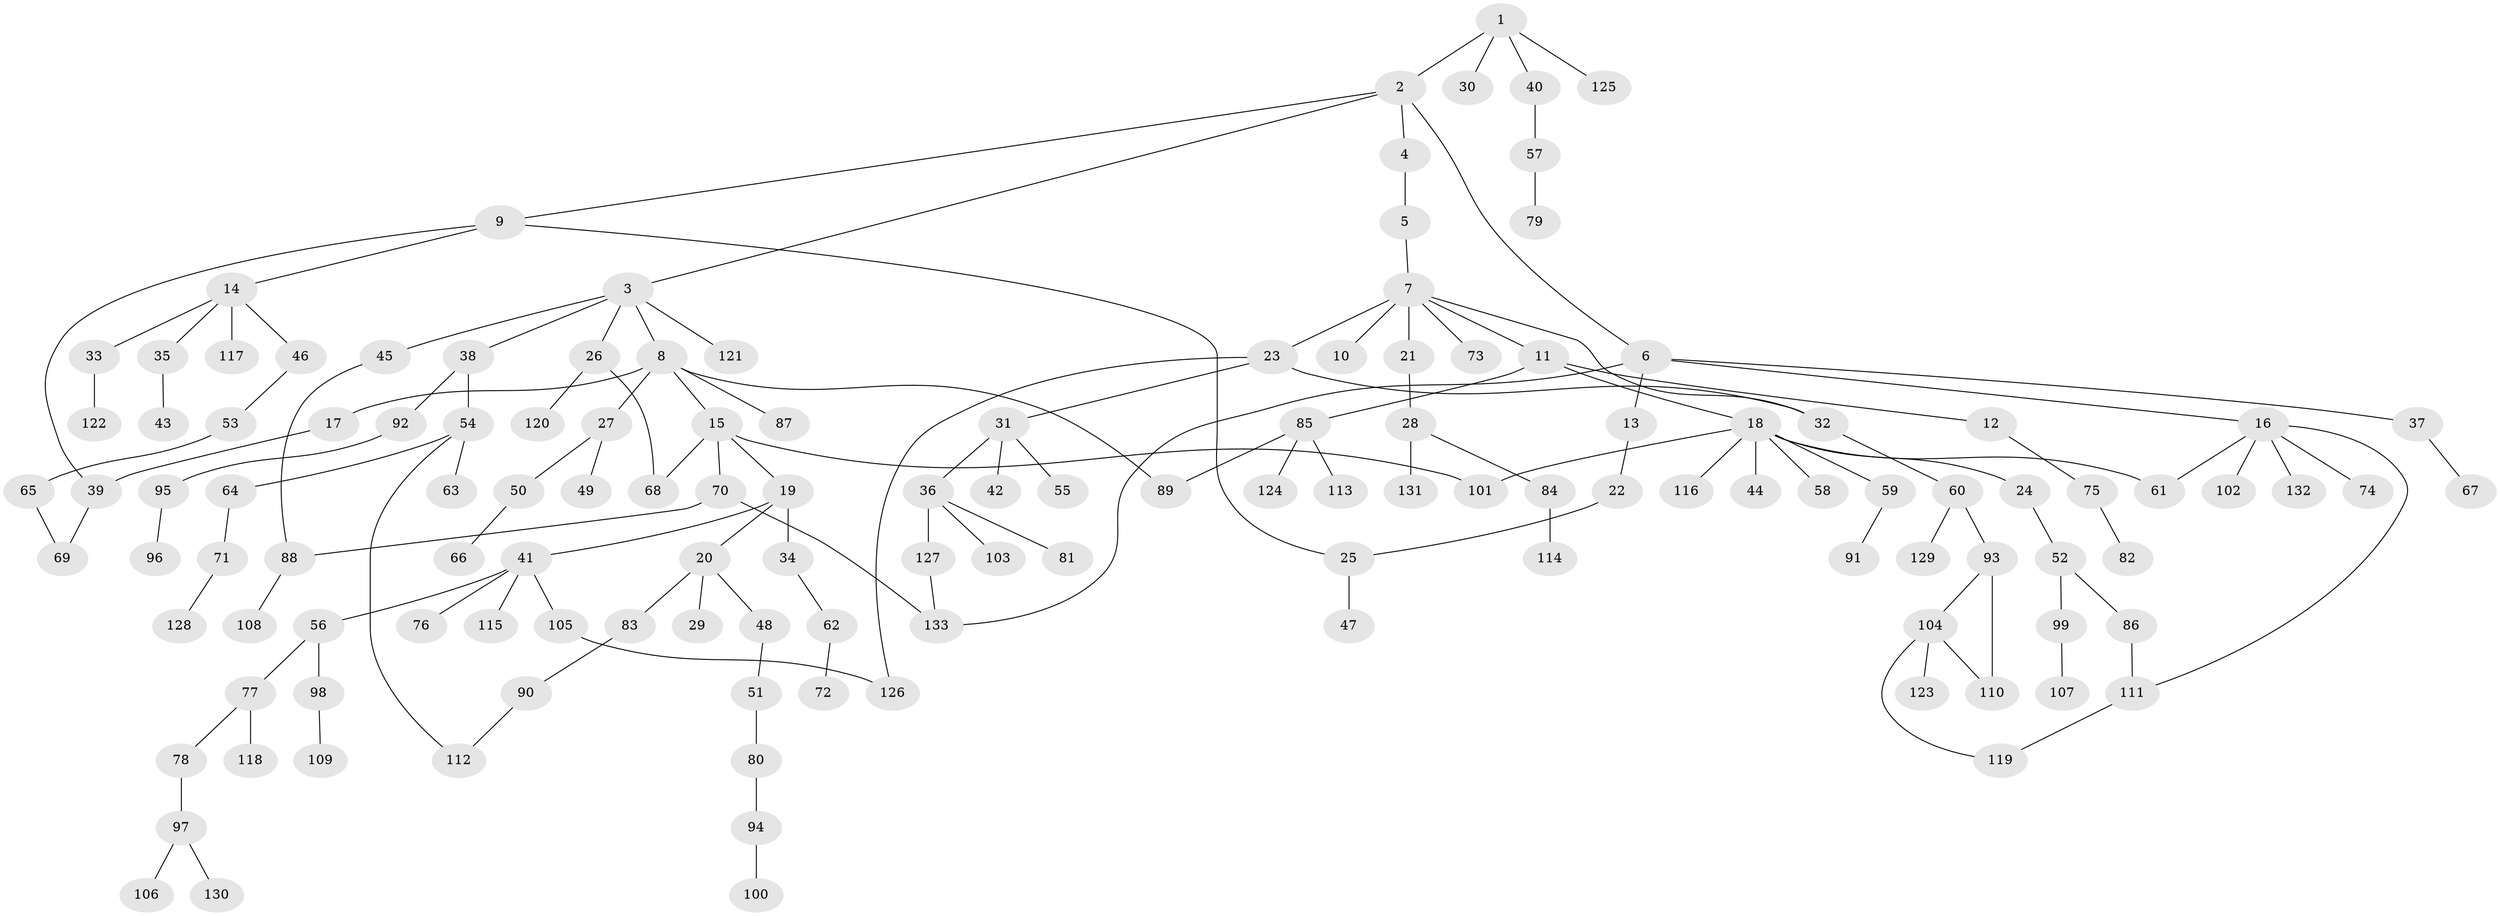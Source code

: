 // Generated by graph-tools (version 1.1) at 2025/13/03/09/25 04:13:23]
// undirected, 133 vertices, 148 edges
graph export_dot {
graph [start="1"]
  node [color=gray90,style=filled];
  1;
  2;
  3;
  4;
  5;
  6;
  7;
  8;
  9;
  10;
  11;
  12;
  13;
  14;
  15;
  16;
  17;
  18;
  19;
  20;
  21;
  22;
  23;
  24;
  25;
  26;
  27;
  28;
  29;
  30;
  31;
  32;
  33;
  34;
  35;
  36;
  37;
  38;
  39;
  40;
  41;
  42;
  43;
  44;
  45;
  46;
  47;
  48;
  49;
  50;
  51;
  52;
  53;
  54;
  55;
  56;
  57;
  58;
  59;
  60;
  61;
  62;
  63;
  64;
  65;
  66;
  67;
  68;
  69;
  70;
  71;
  72;
  73;
  74;
  75;
  76;
  77;
  78;
  79;
  80;
  81;
  82;
  83;
  84;
  85;
  86;
  87;
  88;
  89;
  90;
  91;
  92;
  93;
  94;
  95;
  96;
  97;
  98;
  99;
  100;
  101;
  102;
  103;
  104;
  105;
  106;
  107;
  108;
  109;
  110;
  111;
  112;
  113;
  114;
  115;
  116;
  117;
  118;
  119;
  120;
  121;
  122;
  123;
  124;
  125;
  126;
  127;
  128;
  129;
  130;
  131;
  132;
  133;
  1 -- 2;
  1 -- 30;
  1 -- 40;
  1 -- 125;
  2 -- 3;
  2 -- 4;
  2 -- 6;
  2 -- 9;
  3 -- 8;
  3 -- 26;
  3 -- 38;
  3 -- 45;
  3 -- 121;
  4 -- 5;
  5 -- 7;
  6 -- 13;
  6 -- 16;
  6 -- 37;
  6 -- 133;
  7 -- 10;
  7 -- 11;
  7 -- 21;
  7 -- 23;
  7 -- 73;
  7 -- 32;
  8 -- 15;
  8 -- 17;
  8 -- 27;
  8 -- 87;
  8 -- 89;
  9 -- 14;
  9 -- 25;
  9 -- 39;
  11 -- 12;
  11 -- 18;
  11 -- 85;
  12 -- 75;
  13 -- 22;
  14 -- 33;
  14 -- 35;
  14 -- 46;
  14 -- 117;
  15 -- 19;
  15 -- 70;
  15 -- 68;
  15 -- 101;
  16 -- 74;
  16 -- 102;
  16 -- 132;
  16 -- 61;
  16 -- 111;
  17 -- 39;
  18 -- 24;
  18 -- 44;
  18 -- 58;
  18 -- 59;
  18 -- 61;
  18 -- 101;
  18 -- 116;
  19 -- 20;
  19 -- 34;
  19 -- 41;
  20 -- 29;
  20 -- 48;
  20 -- 83;
  21 -- 28;
  22 -- 25;
  23 -- 31;
  23 -- 32;
  23 -- 126;
  24 -- 52;
  25 -- 47;
  26 -- 68;
  26 -- 120;
  27 -- 49;
  27 -- 50;
  28 -- 84;
  28 -- 131;
  31 -- 36;
  31 -- 42;
  31 -- 55;
  32 -- 60;
  33 -- 122;
  34 -- 62;
  35 -- 43;
  36 -- 81;
  36 -- 103;
  36 -- 127;
  37 -- 67;
  38 -- 54;
  38 -- 92;
  39 -- 69;
  40 -- 57;
  41 -- 56;
  41 -- 76;
  41 -- 105;
  41 -- 115;
  45 -- 88;
  46 -- 53;
  48 -- 51;
  50 -- 66;
  51 -- 80;
  52 -- 86;
  52 -- 99;
  53 -- 65;
  54 -- 63;
  54 -- 64;
  54 -- 112;
  56 -- 77;
  56 -- 98;
  57 -- 79;
  59 -- 91;
  60 -- 93;
  60 -- 129;
  62 -- 72;
  64 -- 71;
  65 -- 69;
  70 -- 88;
  70 -- 133;
  71 -- 128;
  75 -- 82;
  77 -- 78;
  77 -- 118;
  78 -- 97;
  80 -- 94;
  83 -- 90;
  84 -- 114;
  85 -- 89;
  85 -- 113;
  85 -- 124;
  86 -- 111;
  88 -- 108;
  90 -- 112;
  92 -- 95;
  93 -- 104;
  93 -- 110;
  94 -- 100;
  95 -- 96;
  97 -- 106;
  97 -- 130;
  98 -- 109;
  99 -- 107;
  104 -- 119;
  104 -- 123;
  104 -- 110;
  105 -- 126;
  111 -- 119;
  127 -- 133;
}

